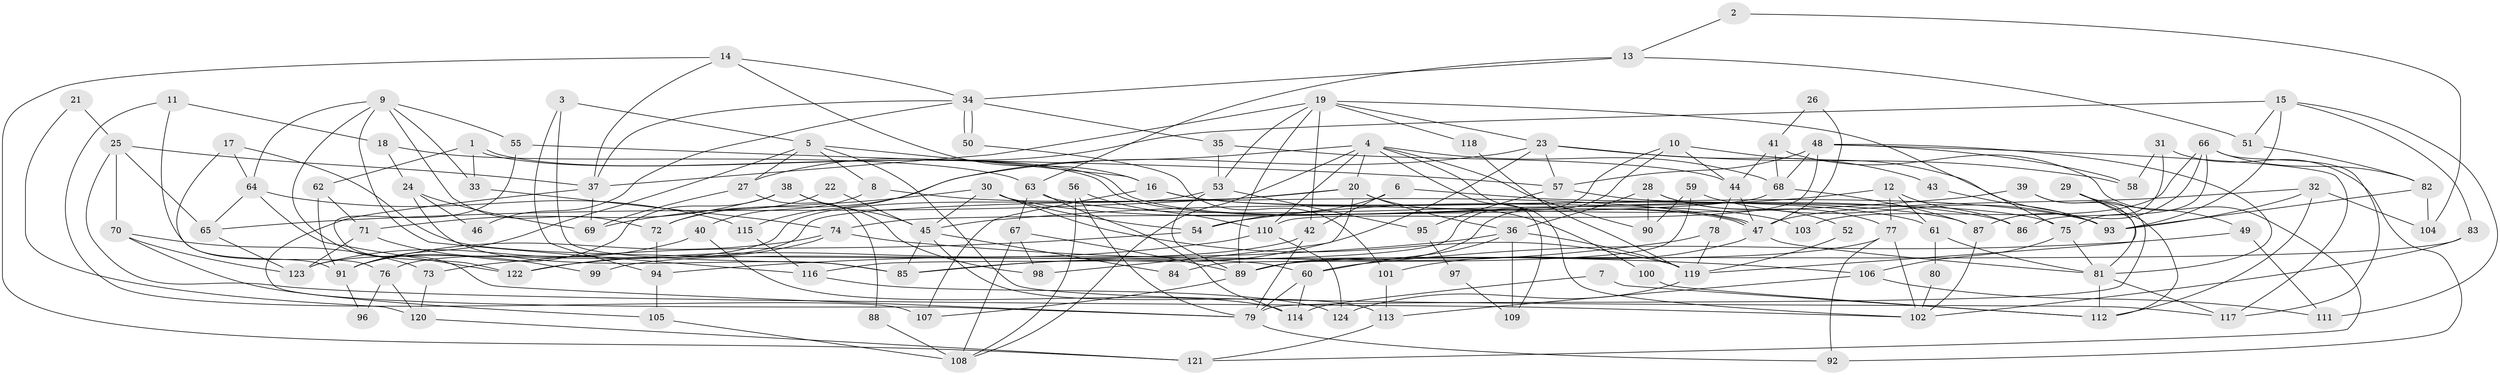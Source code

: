 // coarse degree distribution, {4: 0.23255813953488372, 2: 0.10465116279069768, 3: 0.2441860465116279, 12: 0.03488372093023256, 6: 0.09302325581395349, 15: 0.011627906976744186, 5: 0.13953488372093023, 8: 0.03488372093023256, 10: 0.011627906976744186, 7: 0.06976744186046512, 9: 0.011627906976744186, 11: 0.011627906976744186}
// Generated by graph-tools (version 1.1) at 2025/18/03/04/25 18:18:44]
// undirected, 124 vertices, 248 edges
graph export_dot {
graph [start="1"]
  node [color=gray90,style=filled];
  1;
  2;
  3;
  4;
  5;
  6;
  7;
  8;
  9;
  10;
  11;
  12;
  13;
  14;
  15;
  16;
  17;
  18;
  19;
  20;
  21;
  22;
  23;
  24;
  25;
  26;
  27;
  28;
  29;
  30;
  31;
  32;
  33;
  34;
  35;
  36;
  37;
  38;
  39;
  40;
  41;
  42;
  43;
  44;
  45;
  46;
  47;
  48;
  49;
  50;
  51;
  52;
  53;
  54;
  55;
  56;
  57;
  58;
  59;
  60;
  61;
  62;
  63;
  64;
  65;
  66;
  67;
  68;
  69;
  70;
  71;
  72;
  73;
  74;
  75;
  76;
  77;
  78;
  79;
  80;
  81;
  82;
  83;
  84;
  85;
  86;
  87;
  88;
  89;
  90;
  91;
  92;
  93;
  94;
  95;
  96;
  97;
  98;
  99;
  100;
  101;
  102;
  103;
  104;
  105;
  106;
  107;
  108;
  109;
  110;
  111;
  112;
  113;
  114;
  115;
  116;
  117;
  118;
  119;
  120;
  121;
  122;
  123;
  124;
  1 -- 33;
  1 -- 47;
  1 -- 47;
  1 -- 62;
  2 -- 104;
  2 -- 13;
  3 -- 85;
  3 -- 94;
  3 -- 5;
  4 -- 68;
  4 -- 110;
  4 -- 20;
  4 -- 90;
  4 -- 102;
  4 -- 108;
  4 -- 109;
  4 -- 115;
  5 -- 117;
  5 -- 8;
  5 -- 16;
  5 -- 27;
  5 -- 91;
  6 -- 42;
  6 -- 54;
  6 -- 87;
  7 -- 114;
  7 -- 112;
  8 -- 47;
  8 -- 40;
  9 -- 116;
  9 -- 64;
  9 -- 33;
  9 -- 55;
  9 -- 72;
  9 -- 79;
  10 -- 44;
  10 -- 89;
  10 -- 93;
  10 -- 116;
  11 -- 18;
  11 -- 107;
  11 -- 76;
  12 -- 77;
  12 -- 54;
  12 -- 61;
  12 -- 86;
  13 -- 51;
  13 -- 34;
  13 -- 63;
  14 -- 34;
  14 -- 16;
  14 -- 37;
  14 -- 121;
  15 -- 93;
  15 -- 111;
  15 -- 27;
  15 -- 51;
  15 -- 83;
  16 -- 61;
  16 -- 93;
  16 -- 107;
  17 -- 91;
  17 -- 60;
  17 -- 64;
  18 -- 63;
  18 -- 24;
  19 -- 37;
  19 -- 75;
  19 -- 23;
  19 -- 42;
  19 -- 53;
  19 -- 89;
  19 -- 118;
  20 -- 65;
  20 -- 36;
  20 -- 76;
  20 -- 98;
  20 -- 100;
  21 -- 25;
  21 -- 120;
  22 -- 45;
  22 -- 72;
  23 -- 72;
  23 -- 43;
  23 -- 57;
  23 -- 58;
  23 -- 85;
  24 -- 85;
  24 -- 69;
  24 -- 46;
  25 -- 37;
  25 -- 65;
  25 -- 70;
  25 -- 102;
  26 -- 41;
  26 -- 47;
  27 -- 69;
  27 -- 88;
  28 -- 77;
  28 -- 36;
  28 -- 52;
  28 -- 90;
  29 -- 119;
  29 -- 112;
  29 -- 49;
  30 -- 45;
  30 -- 69;
  30 -- 54;
  30 -- 86;
  30 -- 119;
  31 -- 75;
  31 -- 92;
  31 -- 58;
  32 -- 47;
  32 -- 93;
  32 -- 104;
  32 -- 112;
  33 -- 74;
  34 -- 50;
  34 -- 50;
  34 -- 37;
  34 -- 35;
  34 -- 46;
  35 -- 53;
  35 -- 44;
  36 -- 119;
  36 -- 60;
  36 -- 94;
  36 -- 109;
  37 -- 79;
  37 -- 69;
  38 -- 91;
  38 -- 45;
  38 -- 71;
  38 -- 98;
  39 -- 81;
  39 -- 79;
  39 -- 45;
  40 -- 114;
  40 -- 123;
  41 -- 68;
  41 -- 121;
  41 -- 44;
  42 -- 79;
  42 -- 99;
  43 -- 93;
  44 -- 47;
  44 -- 78;
  45 -- 85;
  45 -- 84;
  45 -- 113;
  47 -- 81;
  47 -- 101;
  48 -- 81;
  48 -- 58;
  48 -- 57;
  48 -- 68;
  48 -- 110;
  48 -- 117;
  49 -- 60;
  49 -- 111;
  50 -- 101;
  51 -- 82;
  52 -- 119;
  53 -- 89;
  53 -- 95;
  53 -- 123;
  54 -- 73;
  55 -- 57;
  55 -- 122;
  56 -- 110;
  56 -- 108;
  56 -- 79;
  57 -- 75;
  57 -- 95;
  59 -- 90;
  59 -- 93;
  59 -- 84;
  60 -- 79;
  60 -- 114;
  61 -- 81;
  61 -- 80;
  62 -- 71;
  62 -- 91;
  63 -- 67;
  63 -- 103;
  63 -- 114;
  64 -- 122;
  64 -- 65;
  64 -- 115;
  65 -- 123;
  66 -- 87;
  66 -- 86;
  66 -- 82;
  66 -- 103;
  66 -- 117;
  67 -- 98;
  67 -- 89;
  67 -- 108;
  68 -- 87;
  68 -- 74;
  70 -- 123;
  70 -- 73;
  70 -- 105;
  71 -- 123;
  71 -- 99;
  72 -- 94;
  73 -- 120;
  74 -- 91;
  74 -- 106;
  74 -- 122;
  75 -- 81;
  75 -- 106;
  76 -- 96;
  76 -- 120;
  77 -- 102;
  77 -- 89;
  77 -- 92;
  78 -- 119;
  78 -- 85;
  79 -- 92;
  80 -- 102;
  81 -- 117;
  81 -- 112;
  82 -- 93;
  82 -- 104;
  83 -- 102;
  83 -- 89;
  87 -- 102;
  88 -- 108;
  89 -- 107;
  91 -- 96;
  94 -- 105;
  95 -- 97;
  97 -- 109;
  100 -- 112;
  101 -- 113;
  105 -- 108;
  106 -- 111;
  106 -- 113;
  110 -- 122;
  110 -- 124;
  113 -- 121;
  115 -- 116;
  116 -- 124;
  118 -- 119;
  119 -- 124;
  120 -- 121;
}
